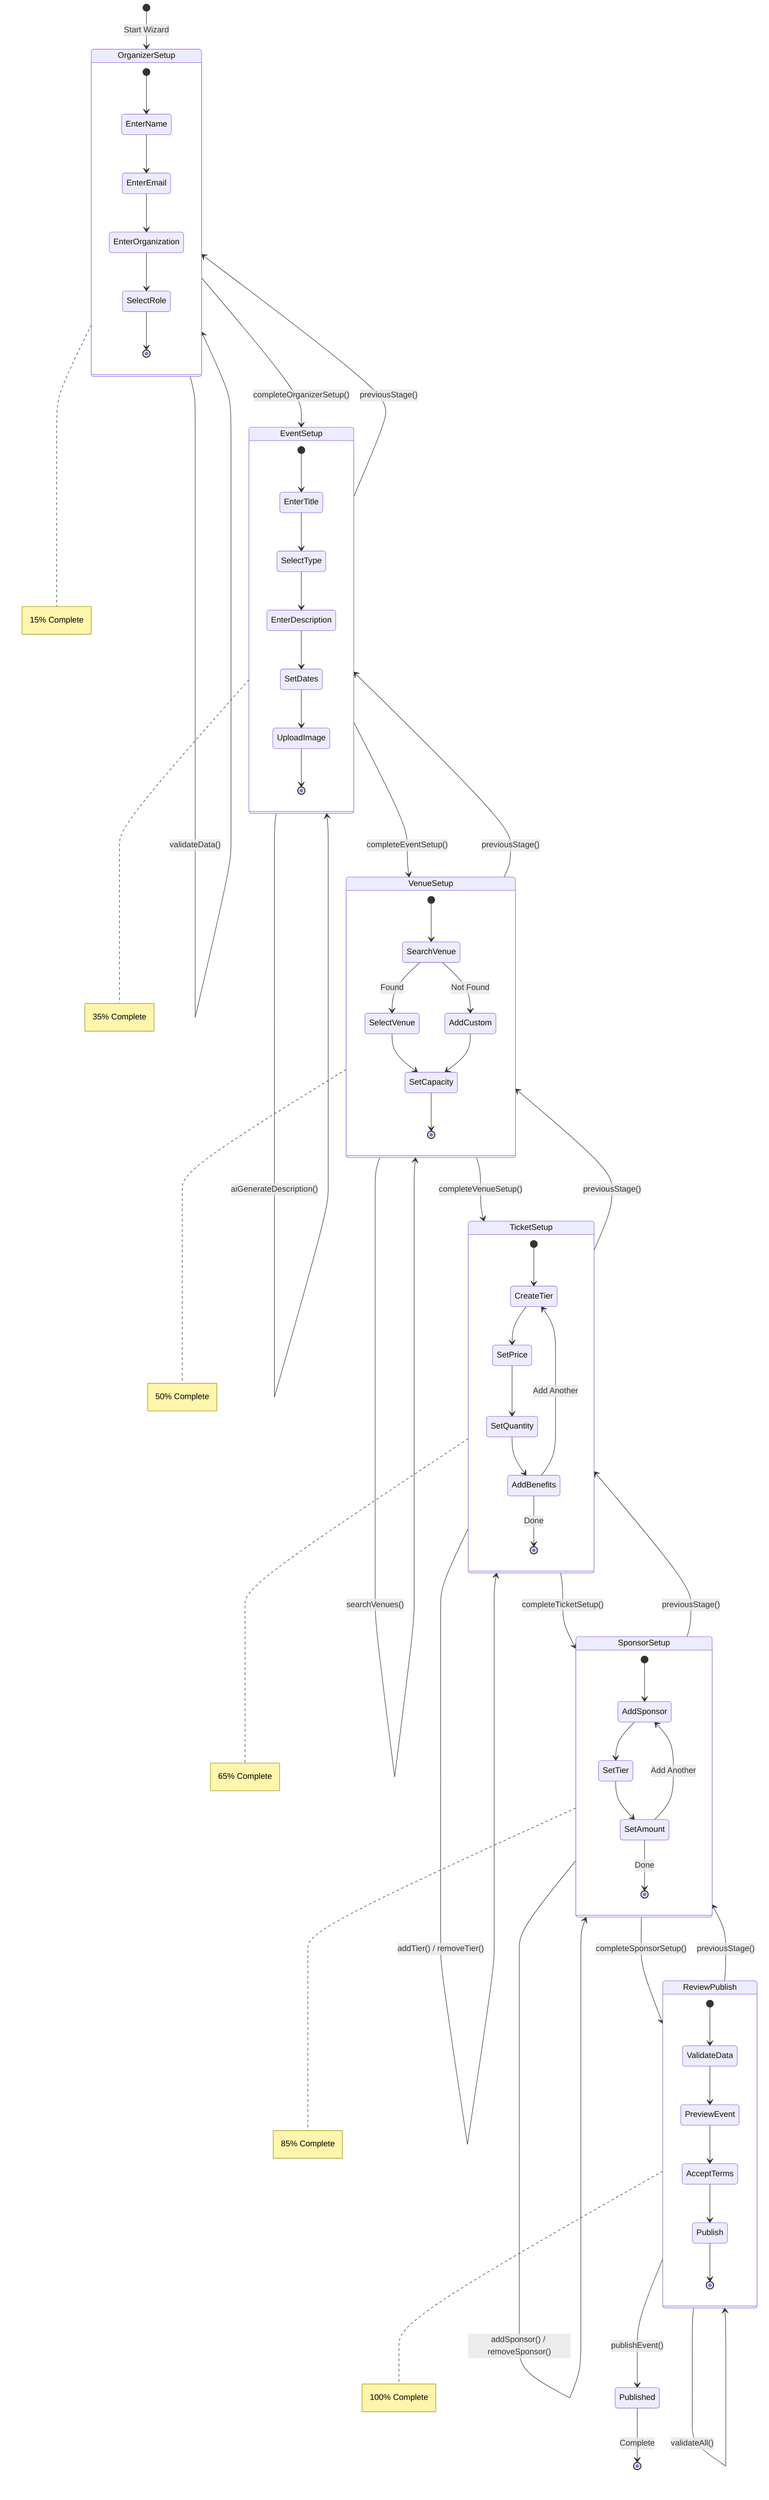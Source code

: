 stateDiagram-v2
    [*] --> OrganizerSetup: Start Wizard
    
    OrganizerSetup --> EventSetup: completeOrganizerSetup()
    OrganizerSetup --> OrganizerSetup: validateData()
    
    EventSetup --> VenueSetup: completeEventSetup()
    EventSetup --> OrganizerSetup: previousStage()
    EventSetup --> EventSetup: aiGenerateDescription()
    
    VenueSetup --> TicketSetup: completeVenueSetup()
    VenueSetup --> EventSetup: previousStage()
    VenueSetup --> VenueSetup: searchVenues()
    
    TicketSetup --> SponsorSetup: completeTicketSetup()
    TicketSetup --> VenueSetup: previousStage()
    TicketSetup --> TicketSetup: addTier() / removeTier()
    
    SponsorSetup --> ReviewPublish: completeSponsorSetup()
    SponsorSetup --> TicketSetup: previousStage()
    SponsorSetup --> SponsorSetup: addSponsor() / removeSponsor()
    
    ReviewPublish --> Published: publishEvent()
    ReviewPublish --> SponsorSetup: previousStage()
    ReviewPublish --> ReviewPublish: validateAll()
    
    Published --> [*]: Complete
    
    state OrganizerSetup {
        [*] --> EnterName
        EnterName --> EnterEmail
        EnterEmail --> EnterOrganization
        EnterOrganization --> SelectRole
        SelectRole --> [*]
    }
    
    state EventSetup {
        [*] --> EnterTitle
        EnterTitle --> SelectType
        SelectType --> EnterDescription
        EnterDescription --> SetDates
        SetDates --> UploadImage
        UploadImage --> [*]
    }
    
    state VenueSetup {
        [*] --> SearchVenue
        SearchVenue --> SelectVenue: Found
        SearchVenue --> AddCustom: Not Found
        SelectVenue --> SetCapacity
        AddCustom --> SetCapacity
        SetCapacity --> [*]
    }
    
    state TicketSetup {
        [*] --> CreateTier
        CreateTier --> SetPrice
        SetPrice --> SetQuantity
        SetQuantity --> AddBenefits
        AddBenefits --> CreateTier: Add Another
        AddBenefits --> [*]: Done
    }
    
    state SponsorSetup {
        [*] --> AddSponsor
        AddSponsor --> SetTier
        SetTier --> SetAmount
        SetAmount --> AddSponsor: Add Another
        SetAmount --> [*]: Done
    }
    
    state ReviewPublish {
        [*] --> ValidateData
        ValidateData --> PreviewEvent
        PreviewEvent --> AcceptTerms
        AcceptTerms --> Publish
        Publish --> [*]
    }
    
    note right of OrganizerSetup: 15% Complete
    note right of EventSetup: 35% Complete
    note right of VenueSetup: 50% Complete
    note right of TicketSetup: 65% Complete
    note right of SponsorSetup: 85% Complete
    note right of ReviewPublish: 100% Complete